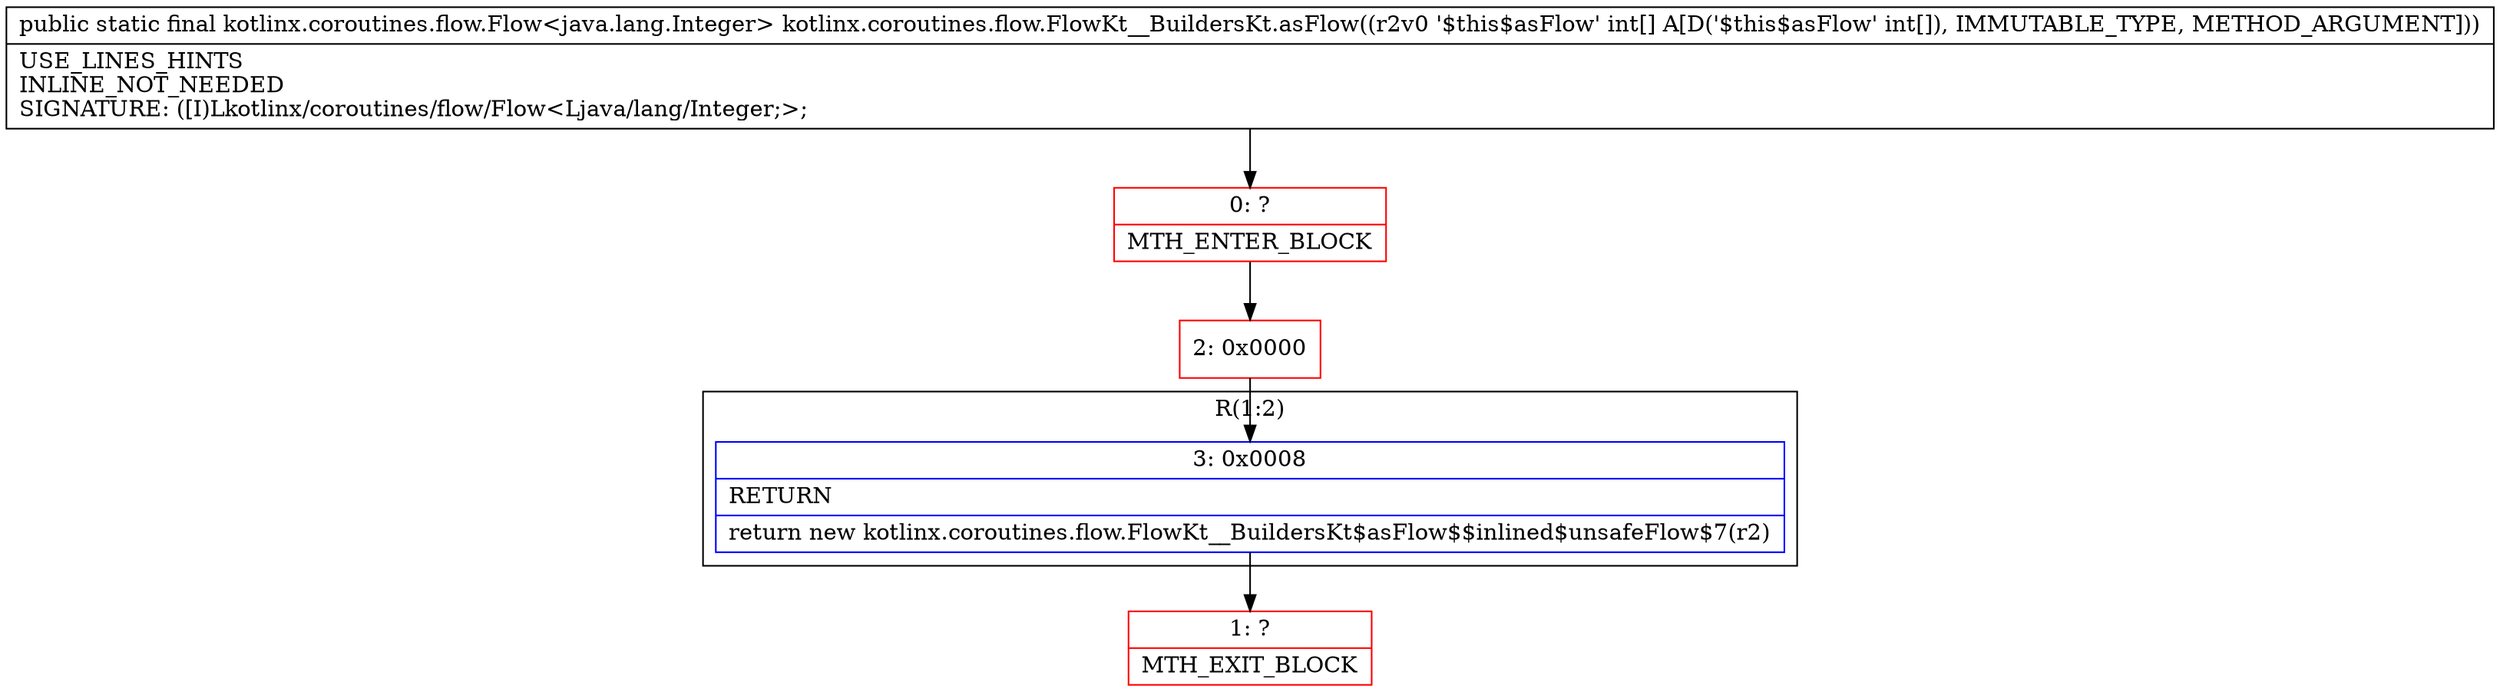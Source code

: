 digraph "CFG forkotlinx.coroutines.flow.FlowKt__BuildersKt.asFlow([I)Lkotlinx\/coroutines\/flow\/Flow;" {
subgraph cluster_Region_544322870 {
label = "R(1:2)";
node [shape=record,color=blue];
Node_3 [shape=record,label="{3\:\ 0x0008|RETURN\l|return new kotlinx.coroutines.flow.FlowKt__BuildersKt$asFlow$$inlined$unsafeFlow$7(r2)\l}"];
}
Node_0 [shape=record,color=red,label="{0\:\ ?|MTH_ENTER_BLOCK\l}"];
Node_2 [shape=record,color=red,label="{2\:\ 0x0000}"];
Node_1 [shape=record,color=red,label="{1\:\ ?|MTH_EXIT_BLOCK\l}"];
MethodNode[shape=record,label="{public static final kotlinx.coroutines.flow.Flow\<java.lang.Integer\> kotlinx.coroutines.flow.FlowKt__BuildersKt.asFlow((r2v0 '$this$asFlow' int[] A[D('$this$asFlow' int[]), IMMUTABLE_TYPE, METHOD_ARGUMENT]))  | USE_LINES_HINTS\lINLINE_NOT_NEEDED\lSIGNATURE: ([I)Lkotlinx\/coroutines\/flow\/Flow\<Ljava\/lang\/Integer;\>;\l}"];
MethodNode -> Node_0;Node_3 -> Node_1;
Node_0 -> Node_2;
Node_2 -> Node_3;
}


